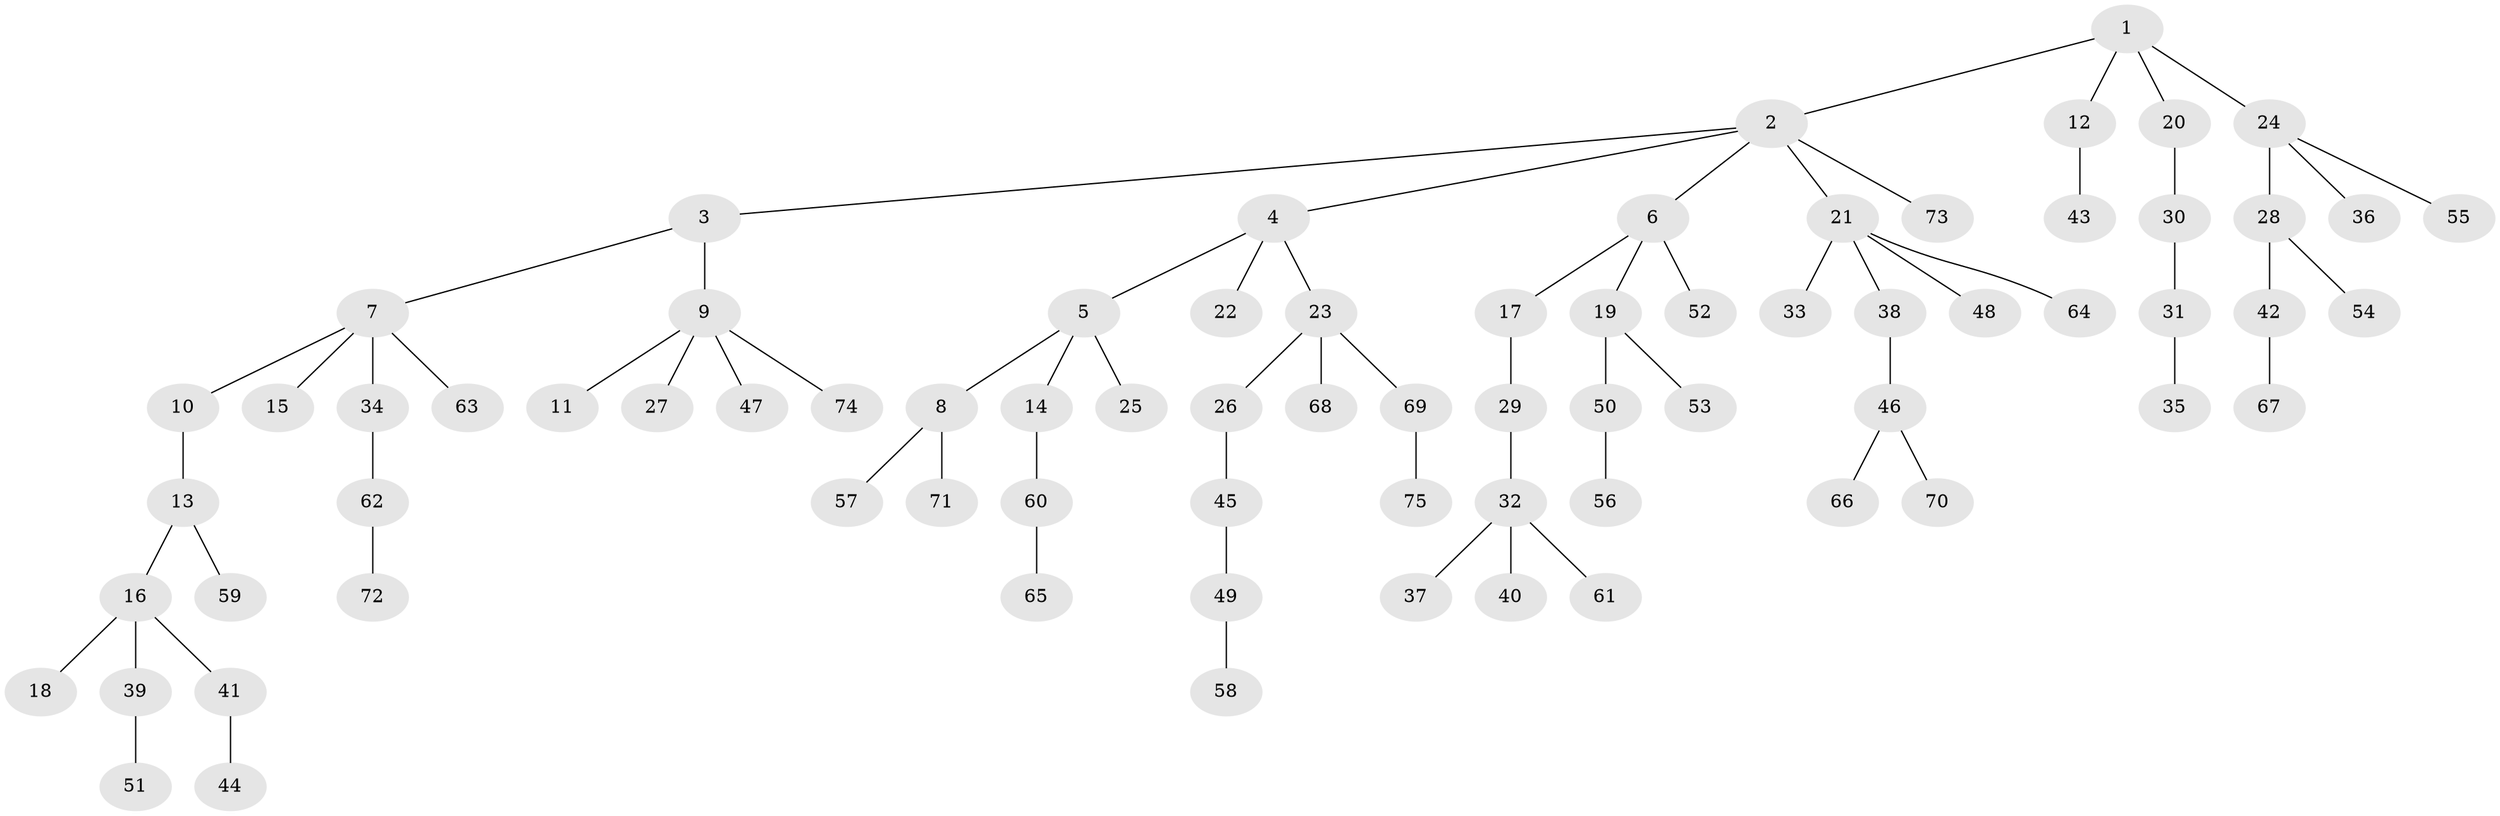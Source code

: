 // coarse degree distribution, {3: 0.18421052631578946, 4: 0.07894736842105263, 2: 0.23684210526315788, 1: 0.47368421052631576, 5: 0.02631578947368421}
// Generated by graph-tools (version 1.1) at 2025/37/03/04/25 23:37:22]
// undirected, 75 vertices, 74 edges
graph export_dot {
  node [color=gray90,style=filled];
  1;
  2;
  3;
  4;
  5;
  6;
  7;
  8;
  9;
  10;
  11;
  12;
  13;
  14;
  15;
  16;
  17;
  18;
  19;
  20;
  21;
  22;
  23;
  24;
  25;
  26;
  27;
  28;
  29;
  30;
  31;
  32;
  33;
  34;
  35;
  36;
  37;
  38;
  39;
  40;
  41;
  42;
  43;
  44;
  45;
  46;
  47;
  48;
  49;
  50;
  51;
  52;
  53;
  54;
  55;
  56;
  57;
  58;
  59;
  60;
  61;
  62;
  63;
  64;
  65;
  66;
  67;
  68;
  69;
  70;
  71;
  72;
  73;
  74;
  75;
  1 -- 2;
  1 -- 12;
  1 -- 20;
  1 -- 24;
  2 -- 3;
  2 -- 4;
  2 -- 6;
  2 -- 21;
  2 -- 73;
  3 -- 7;
  3 -- 9;
  4 -- 5;
  4 -- 22;
  4 -- 23;
  5 -- 8;
  5 -- 14;
  5 -- 25;
  6 -- 17;
  6 -- 19;
  6 -- 52;
  7 -- 10;
  7 -- 15;
  7 -- 34;
  7 -- 63;
  8 -- 57;
  8 -- 71;
  9 -- 11;
  9 -- 27;
  9 -- 47;
  9 -- 74;
  10 -- 13;
  12 -- 43;
  13 -- 16;
  13 -- 59;
  14 -- 60;
  16 -- 18;
  16 -- 39;
  16 -- 41;
  17 -- 29;
  19 -- 50;
  19 -- 53;
  20 -- 30;
  21 -- 33;
  21 -- 38;
  21 -- 48;
  21 -- 64;
  23 -- 26;
  23 -- 68;
  23 -- 69;
  24 -- 28;
  24 -- 36;
  24 -- 55;
  26 -- 45;
  28 -- 42;
  28 -- 54;
  29 -- 32;
  30 -- 31;
  31 -- 35;
  32 -- 37;
  32 -- 40;
  32 -- 61;
  34 -- 62;
  38 -- 46;
  39 -- 51;
  41 -- 44;
  42 -- 67;
  45 -- 49;
  46 -- 66;
  46 -- 70;
  49 -- 58;
  50 -- 56;
  60 -- 65;
  62 -- 72;
  69 -- 75;
}
